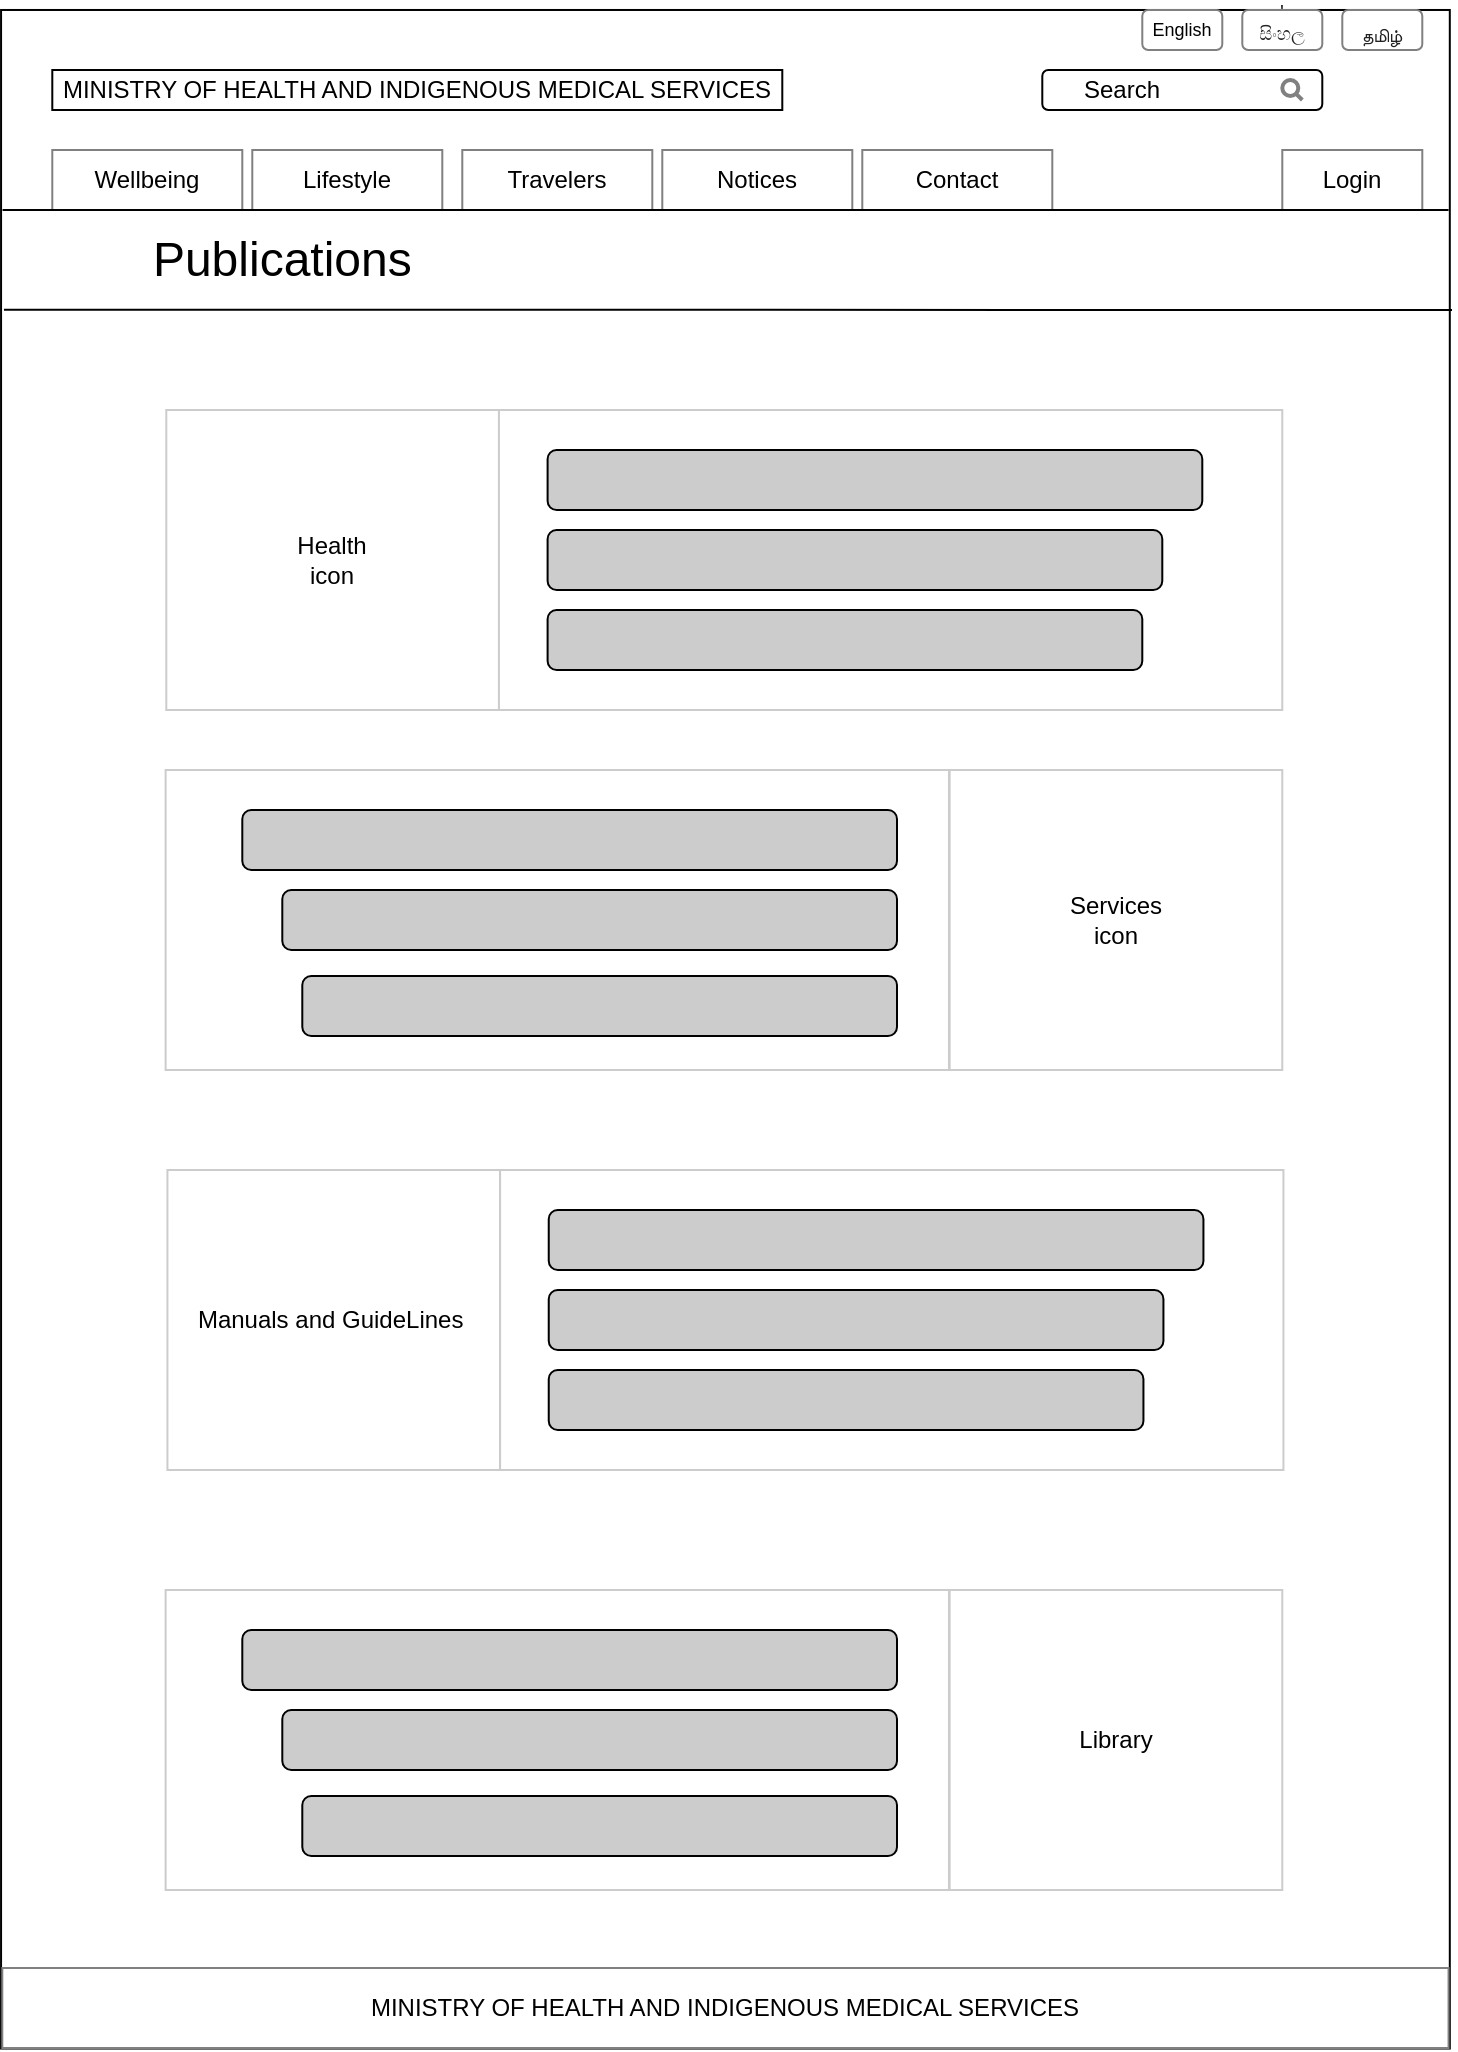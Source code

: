 <mxfile version="12.7.9" type="device"><diagram id="RlWMgStjJFQXNfIH0hsr" name="Page-1"><mxGraphModel dx="2557" dy="1043" grid="1" gridSize="10" guides="1" tooltips="1" connect="1" arrows="1" fold="1" page="1" pageScale="1" pageWidth="850" pageHeight="1100" math="0" shadow="0"><root><mxCell id="0"/><mxCell id="1" parent="0"/><mxCell id="j-9jJKn5-D6yGYakjFuk-1" value="" style="rounded=0;whiteSpace=wrap;html=1;rotation=90;textDirection=rtl;labelPosition=left;verticalLabelPosition=middle;align=right;verticalAlign=middle;" parent="1" vertex="1"><mxGeometry x="-927.93" y="197.45" width="1019.29" height="724.37" as="geometry"/></mxCell><mxCell id="j-9jJKn5-D6yGYakjFuk-2" value="MINISTRY OF HEALTH AND INDIGENOUS MEDICAL SERVICES" style="rounded=0;whiteSpace=wrap;html=1;" parent="1" vertex="1"><mxGeometry x="-754.85" y="80" width="365" height="20" as="geometry"/></mxCell><mxCell id="j-9jJKn5-D6yGYakjFuk-8" value="" style="rounded=1;whiteSpace=wrap;html=1;comic=0;shadow=0;glass=0;" parent="1" vertex="1"><mxGeometry x="-259.85" y="80" width="140" height="20" as="geometry"/></mxCell><mxCell id="j-9jJKn5-D6yGYakjFuk-9" value="" style="html=1;verticalLabelPosition=bottom;align=center;labelBackgroundColor=#ffffff;verticalAlign=top;strokeWidth=2;strokeColor=#808080;shadow=0;dashed=0;shape=mxgraph.ios7.icons.looking_glass;glass=0;comic=0;" parent="1" vertex="1"><mxGeometry x="-139.85" y="85" width="10" height="10" as="geometry"/></mxCell><mxCell id="j-9jJKn5-D6yGYakjFuk-10" value="Search" style="text;html=1;strokeColor=none;fillColor=none;align=center;verticalAlign=middle;whiteSpace=wrap;rounded=0;shadow=0;glass=0;comic=0;" parent="1" vertex="1"><mxGeometry x="-239.85" y="80" width="40" height="20" as="geometry"/></mxCell><mxCell id="j-9jJKn5-D6yGYakjFuk-13" value="Wellbeing" style="rounded=0;whiteSpace=wrap;html=1;shadow=0;glass=0;comic=0;strokeColor=#808080;" parent="1" vertex="1"><mxGeometry x="-754.85" y="120" width="95" height="30" as="geometry"/></mxCell><mxCell id="j-9jJKn5-D6yGYakjFuk-14" value="Lifestyle" style="rounded=0;whiteSpace=wrap;html=1;shadow=0;glass=0;comic=0;strokeColor=#808080;" parent="1" vertex="1"><mxGeometry x="-654.85" y="120" width="95" height="30" as="geometry"/></mxCell><mxCell id="j-9jJKn5-D6yGYakjFuk-15" value="Travelers" style="rounded=0;whiteSpace=wrap;html=1;shadow=0;glass=0;comic=0;strokeColor=#808080;" parent="1" vertex="1"><mxGeometry x="-549.85" y="120" width="95" height="30" as="geometry"/></mxCell><mxCell id="j-9jJKn5-D6yGYakjFuk-16" value="Notices" style="rounded=0;whiteSpace=wrap;html=1;shadow=0;glass=0;comic=0;strokeColor=#808080;" parent="1" vertex="1"><mxGeometry x="-449.85" y="120" width="95" height="30" as="geometry"/></mxCell><mxCell id="j-9jJKn5-D6yGYakjFuk-17" value="Contact" style="rounded=0;whiteSpace=wrap;html=1;shadow=0;glass=0;comic=0;strokeColor=#808080;" parent="1" vertex="1"><mxGeometry x="-349.85" y="120" width="95" height="30" as="geometry"/></mxCell><mxCell id="j-9jJKn5-D6yGYakjFuk-18" value="Login" style="rounded=0;whiteSpace=wrap;html=1;shadow=0;glass=0;comic=0;strokeColor=#808080;" parent="1" vertex="1"><mxGeometry x="-139.85" y="120" width="70" height="30" as="geometry"/></mxCell><mxCell id="j-9jJKn5-D6yGYakjFuk-26" value="English" style="rounded=1;whiteSpace=wrap;html=1;shadow=0;glass=0;comic=0;strokeColor=#808080;fontSize=9;" parent="1" vertex="1"><mxGeometry x="-209.85" y="50" width="40" height="20" as="geometry"/></mxCell><mxCell id="j-9jJKn5-D6yGYakjFuk-27" value="'&lt;br style=&quot;white-space: normal; font-size: 9px;&quot;&gt;&lt;span style=&quot;color: rgb(34, 34, 34); font-family: arial, sans-serif; text-align: left; white-space: pre-wrap; font-size: 9px;&quot;&gt;සිංහල&lt;/span&gt;" style="rounded=1;whiteSpace=wrap;html=1;shadow=0;glass=0;comic=0;strokeColor=#808080;perimeterSpacing=0;strokeWidth=1;verticalAlign=bottom;fontSize=9;" parent="1" vertex="1"><mxGeometry x="-159.85" y="50" width="40" height="20" as="geometry"/></mxCell><mxCell id="j-9jJKn5-D6yGYakjFuk-29" value="&lt;br style=&quot;font-size: 9px;&quot;&gt;&lt;span style=&quot;color: rgb(34 , 34 , 34) ; font-family: &amp;quot;arial&amp;quot; , sans-serif ; text-align: left ; white-space: pre-wrap ; font-size: 9px&quot;&gt;தமிழ்&lt;/span&gt;" style="rounded=1;whiteSpace=wrap;html=1;shadow=0;glass=0;comic=0;strokeColor=#808080;perimeterSpacing=0;strokeWidth=1;verticalAlign=bottom;fontSize=9;spacing=1;" parent="1" vertex="1"><mxGeometry x="-109.85" y="50" width="40" height="20" as="geometry"/></mxCell><mxCell id="j-9jJKn5-D6yGYakjFuk-31" value="&lt;span style=&quot;font-size: 12px ; white-space: normal&quot;&gt;MINISTRY OF HEALTH AND INDIGENOUS MEDICAL SERVICES&lt;/span&gt;" style="rounded=0;whiteSpace=wrap;html=1;shadow=0;glass=0;comic=0;strokeColor=#808080;strokeWidth=1;fontSize=9;align=center;" parent="1" vertex="1"><mxGeometry x="-779.85" y="1029" width="723.13" height="40" as="geometry"/></mxCell><mxCell id="zrRPDPQVUzxBM1NJIK-z-1" value="" style="endArrow=none;html=1;" parent="1" edge="1"><mxGeometry width="50" height="50" relative="1" as="geometry"><mxPoint x="-779.72" y="150" as="sourcePoint"/><mxPoint x="-56.72" y="150" as="targetPoint"/></mxGeometry></mxCell><mxCell id="zrRPDPQVUzxBM1NJIK-z-10" value="" style="endArrow=none;html=1;exitX=0.147;exitY=0.998;exitDx=0;exitDy=0;exitPerimeter=0;" parent="1" source="j-9jJKn5-D6yGYakjFuk-1" edge="1"><mxGeometry width="50" height="50" relative="1" as="geometry"><mxPoint x="-450" y="270" as="sourcePoint"/><mxPoint x="-55" y="200" as="targetPoint"/></mxGeometry></mxCell><mxCell id="zrRPDPQVUzxBM1NJIK-z-11" value="&lt;font style=&quot;font-size: 24px&quot;&gt;Publications&amp;nbsp;&lt;/font&gt;" style="text;html=1;strokeColor=none;fillColor=none;align=center;verticalAlign=middle;whiteSpace=wrap;rounded=0;" parent="1" vertex="1"><mxGeometry x="-750" y="150" width="227.35" height="50" as="geometry"/></mxCell><mxCell id="nVb9AOwqxfXSBJHh0PsE-1" value="Health&lt;br&gt;icon" style="rounded=0;whiteSpace=wrap;html=1;strokeColor=#CCCCCC;" vertex="1" parent="1"><mxGeometry x="-697.85" y="250" width="166.33" height="150" as="geometry"/></mxCell><mxCell id="nVb9AOwqxfXSBJHh0PsE-2" value="" style="rounded=0;whiteSpace=wrap;html=1;strokeColor=#CCCCCC;" vertex="1" parent="1"><mxGeometry x="-531.52" y="250" width="391.67" height="150" as="geometry"/></mxCell><mxCell id="nVb9AOwqxfXSBJHh0PsE-3" value="" style="rounded=1;whiteSpace=wrap;html=1;fillColor=#CCCCCC;" vertex="1" parent="1"><mxGeometry x="-507.2" y="270" width="327.35" height="30" as="geometry"/></mxCell><mxCell id="nVb9AOwqxfXSBJHh0PsE-4" value="" style="rounded=1;whiteSpace=wrap;html=1;fillColor=#CCCCCC;" vertex="1" parent="1"><mxGeometry x="-507.2" y="310" width="307.35" height="30" as="geometry"/></mxCell><mxCell id="nVb9AOwqxfXSBJHh0PsE-5" value="" style="rounded=1;whiteSpace=wrap;html=1;fillColor=#CCCCCC;" vertex="1" parent="1"><mxGeometry x="-507.2" y="350" width="297.35" height="30" as="geometry"/></mxCell><mxCell id="nVb9AOwqxfXSBJHh0PsE-6" value="Manuals and GuideLines&amp;nbsp;" style="rounded=0;whiteSpace=wrap;html=1;strokeColor=#CCCCCC;" vertex="1" parent="1"><mxGeometry x="-697.28" y="630" width="166.33" height="150" as="geometry"/></mxCell><mxCell id="nVb9AOwqxfXSBJHh0PsE-7" value="" style="rounded=0;whiteSpace=wrap;html=1;strokeColor=#CCCCCC;" vertex="1" parent="1"><mxGeometry x="-530.95" y="630" width="391.67" height="150" as="geometry"/></mxCell><mxCell id="nVb9AOwqxfXSBJHh0PsE-8" value="" style="rounded=1;whiteSpace=wrap;html=1;fillColor=#CCCCCC;" vertex="1" parent="1"><mxGeometry x="-506.63" y="650" width="327.35" height="30" as="geometry"/></mxCell><mxCell id="nVb9AOwqxfXSBJHh0PsE-9" value="" style="rounded=1;whiteSpace=wrap;html=1;fillColor=#CCCCCC;" vertex="1" parent="1"><mxGeometry x="-506.63" y="690" width="307.35" height="30" as="geometry"/></mxCell><mxCell id="nVb9AOwqxfXSBJHh0PsE-10" value="" style="rounded=1;whiteSpace=wrap;html=1;fillColor=#CCCCCC;" vertex="1" parent="1"><mxGeometry x="-506.63" y="730" width="297.35" height="30" as="geometry"/></mxCell><mxCell id="nVb9AOwqxfXSBJHh0PsE-11" value="Services&lt;br&gt;icon" style="rounded=0;whiteSpace=wrap;html=1;strokeColor=#CCCCCC;" vertex="1" parent="1"><mxGeometry x="-306.18" y="430" width="166.33" height="150" as="geometry"/></mxCell><mxCell id="nVb9AOwqxfXSBJHh0PsE-12" value="" style="rounded=0;whiteSpace=wrap;html=1;strokeColor=#CCCCCC;" vertex="1" parent="1"><mxGeometry x="-698.19" y="430" width="391.67" height="150" as="geometry"/></mxCell><mxCell id="nVb9AOwqxfXSBJHh0PsE-13" value="" style="rounded=1;whiteSpace=wrap;html=1;fillColor=#CCCCCC;" vertex="1" parent="1"><mxGeometry x="-659.85" y="450" width="327.35" height="30" as="geometry"/></mxCell><mxCell id="nVb9AOwqxfXSBJHh0PsE-14" value="" style="rounded=1;whiteSpace=wrap;html=1;fillColor=#CCCCCC;" vertex="1" parent="1"><mxGeometry x="-639.85" y="490" width="307.35" height="30" as="geometry"/></mxCell><mxCell id="nVb9AOwqxfXSBJHh0PsE-15" value="" style="rounded=1;whiteSpace=wrap;html=1;fillColor=#CCCCCC;" vertex="1" parent="1"><mxGeometry x="-629.85" y="533" width="297.35" height="30" as="geometry"/></mxCell><mxCell id="nVb9AOwqxfXSBJHh0PsE-24" value="Library" style="rounded=0;whiteSpace=wrap;html=1;strokeColor=#CCCCCC;" vertex="1" parent="1"><mxGeometry x="-306.18" y="840" width="166.33" height="150" as="geometry"/></mxCell><mxCell id="nVb9AOwqxfXSBJHh0PsE-25" value="" style="rounded=0;whiteSpace=wrap;html=1;strokeColor=#CCCCCC;" vertex="1" parent="1"><mxGeometry x="-698.19" y="840" width="391.67" height="150" as="geometry"/></mxCell><mxCell id="nVb9AOwqxfXSBJHh0PsE-26" value="" style="rounded=1;whiteSpace=wrap;html=1;fillColor=#CCCCCC;" vertex="1" parent="1"><mxGeometry x="-659.85" y="860" width="327.35" height="30" as="geometry"/></mxCell><mxCell id="nVb9AOwqxfXSBJHh0PsE-27" value="" style="rounded=1;whiteSpace=wrap;html=1;fillColor=#CCCCCC;" vertex="1" parent="1"><mxGeometry x="-639.85" y="900" width="307.35" height="30" as="geometry"/></mxCell><mxCell id="nVb9AOwqxfXSBJHh0PsE-28" value="" style="rounded=1;whiteSpace=wrap;html=1;fillColor=#CCCCCC;" vertex="1" parent="1"><mxGeometry x="-629.85" y="943" width="297.35" height="30" as="geometry"/></mxCell></root></mxGraphModel></diagram></mxfile>